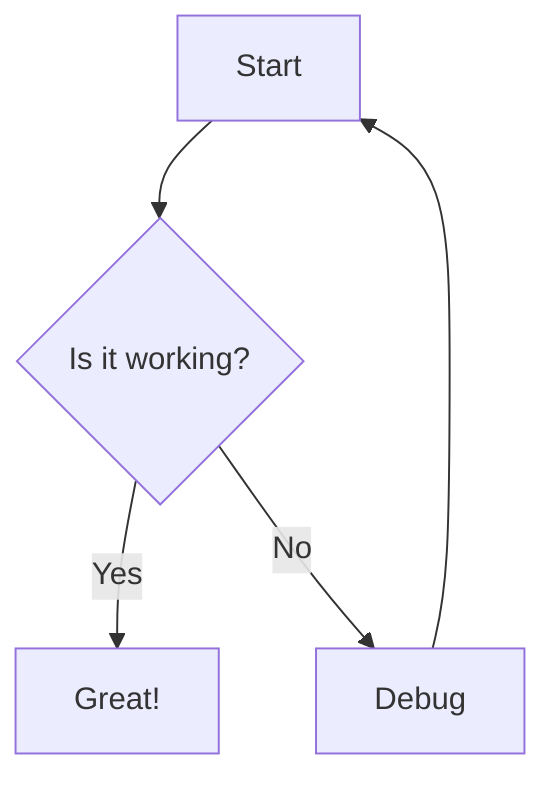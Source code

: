 graph TD
    A[Start] --> B{Is it working?}
    B -->|Yes| C[Great!]
    B -->|No| D[Debug]
    D --> A